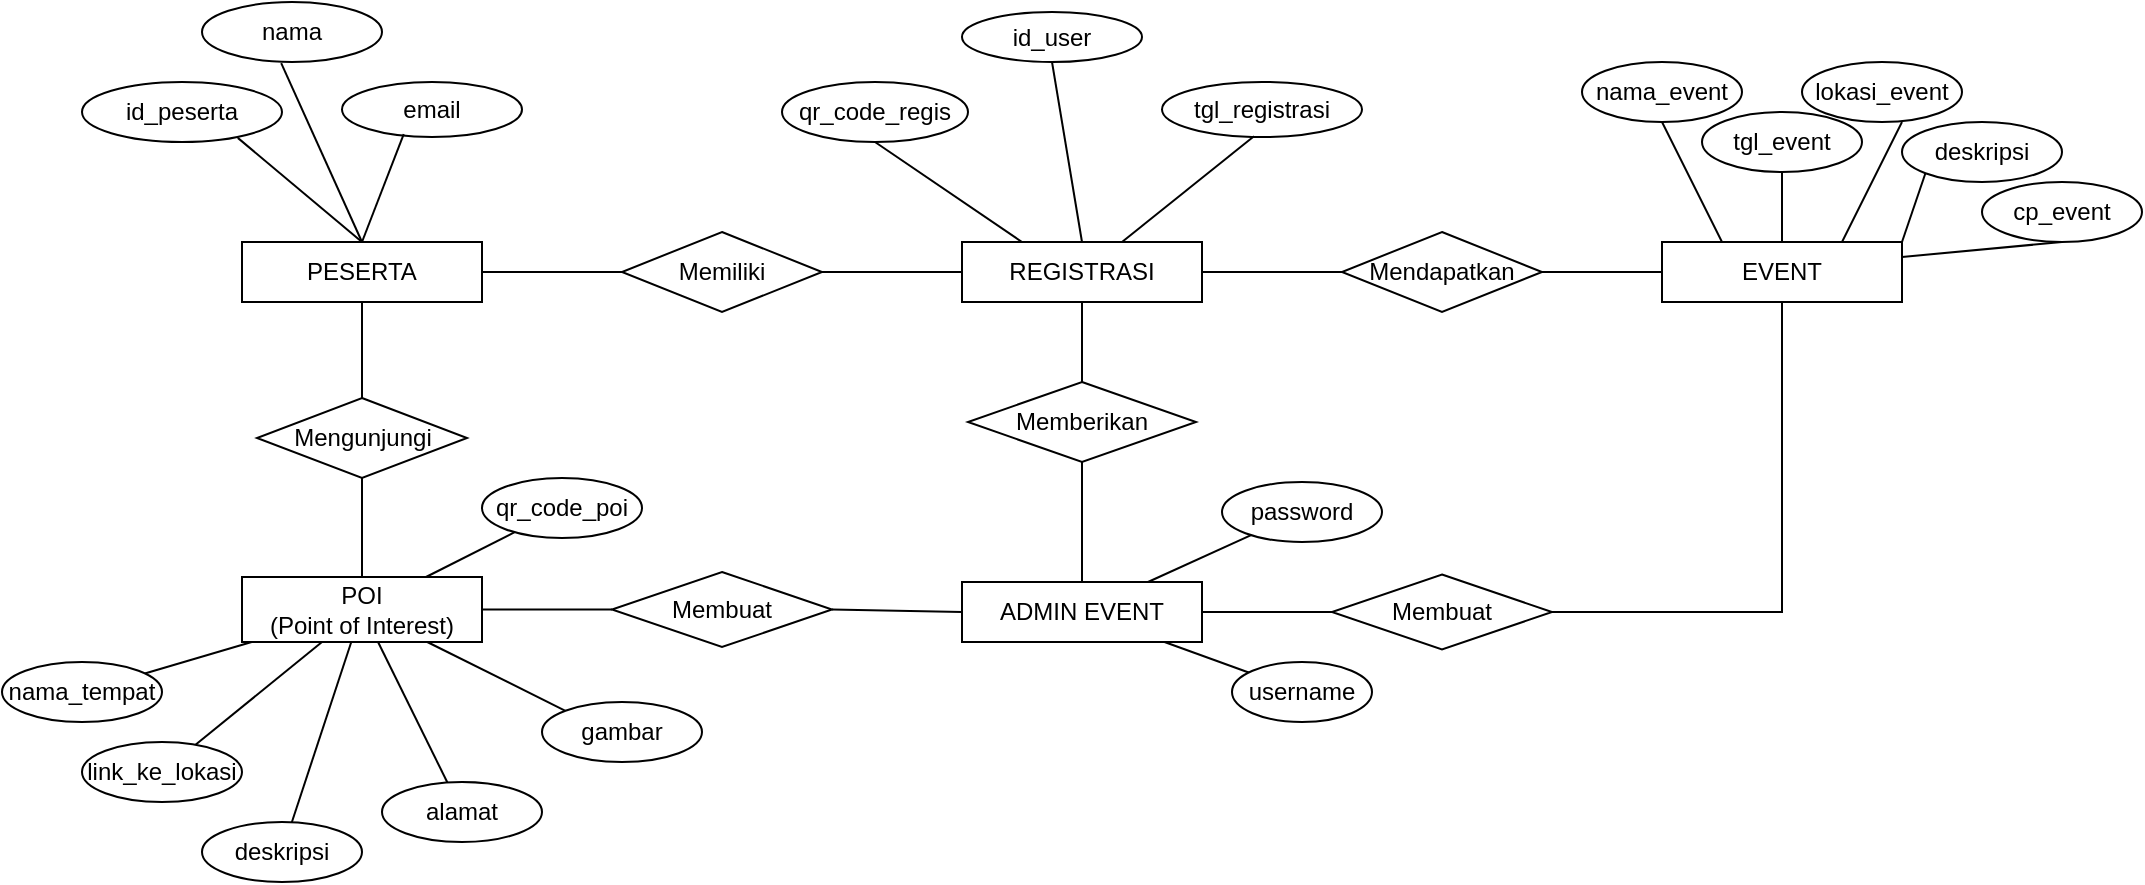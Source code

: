 <mxfile version="28.0.7">
  <diagram name="Page-1" id="OKyLxdBVDZKnVGsT_s5w">
    <mxGraphModel dx="868" dy="539" grid="1" gridSize="10" guides="1" tooltips="1" connect="1" arrows="1" fold="1" page="1" pageScale="1" pageWidth="850" pageHeight="1100" math="0" shadow="0">
      <root>
        <mxCell id="0" />
        <mxCell id="1" parent="0" />
        <mxCell id="aQkHbzhZn3qy7GX3IeXV-1" value="PESERTA" style="rounded=0;whiteSpace=wrap;html=1;" vertex="1" parent="1">
          <mxGeometry x="130" y="260" width="120" height="30" as="geometry" />
        </mxCell>
        <mxCell id="aQkHbzhZn3qy7GX3IeXV-2" value="Memiliki" style="rhombus;whiteSpace=wrap;html=1;" vertex="1" parent="1">
          <mxGeometry x="320" y="255" width="100" height="40" as="geometry" />
        </mxCell>
        <mxCell id="aQkHbzhZn3qy7GX3IeXV-3" value="REGISTRASI" style="rounded=0;whiteSpace=wrap;html=1;" vertex="1" parent="1">
          <mxGeometry x="490" y="260" width="120" height="30" as="geometry" />
        </mxCell>
        <mxCell id="aQkHbzhZn3qy7GX3IeXV-4" value="" style="endArrow=none;html=1;rounded=0;entryX=0;entryY=0.5;entryDx=0;entryDy=0;exitX=1;exitY=0.5;exitDx=0;exitDy=0;" edge="1" parent="1" target="aQkHbzhZn3qy7GX3IeXV-2" source="aQkHbzhZn3qy7GX3IeXV-1">
          <mxGeometry width="50" height="50" relative="1" as="geometry">
            <mxPoint x="250" y="290" as="sourcePoint" />
            <mxPoint x="300" y="240" as="targetPoint" />
          </mxGeometry>
        </mxCell>
        <mxCell id="aQkHbzhZn3qy7GX3IeXV-5" value="id_peserta" style="ellipse;whiteSpace=wrap;html=1;" vertex="1" parent="1">
          <mxGeometry x="50" y="180" width="100" height="30" as="geometry" />
        </mxCell>
        <mxCell id="aQkHbzhZn3qy7GX3IeXV-6" value="nama" style="ellipse;whiteSpace=wrap;html=1;" vertex="1" parent="1">
          <mxGeometry x="110" y="140" width="90" height="30" as="geometry" />
        </mxCell>
        <mxCell id="aQkHbzhZn3qy7GX3IeXV-7" value="email" style="ellipse;whiteSpace=wrap;html=1;" vertex="1" parent="1">
          <mxGeometry x="180" y="180" width="90" height="27.5" as="geometry" />
        </mxCell>
        <mxCell id="aQkHbzhZn3qy7GX3IeXV-8" value="" style="endArrow=none;html=1;rounded=0;exitX=0.5;exitY=0;exitDx=0;exitDy=0;entryX=0.779;entryY=0.931;entryDx=0;entryDy=0;entryPerimeter=0;" edge="1" parent="1" source="aQkHbzhZn3qy7GX3IeXV-1" target="aQkHbzhZn3qy7GX3IeXV-5">
          <mxGeometry width="50" height="50" relative="1" as="geometry">
            <mxPoint x="80" y="270" as="sourcePoint" />
            <mxPoint x="130" y="220" as="targetPoint" />
          </mxGeometry>
        </mxCell>
        <mxCell id="aQkHbzhZn3qy7GX3IeXV-9" value="" style="endArrow=none;html=1;rounded=0;exitX=0.5;exitY=0;exitDx=0;exitDy=0;entryX=0.44;entryY=1.019;entryDx=0;entryDy=0;entryPerimeter=0;" edge="1" parent="1" source="aQkHbzhZn3qy7GX3IeXV-1" target="aQkHbzhZn3qy7GX3IeXV-6">
          <mxGeometry width="50" height="50" relative="1" as="geometry">
            <mxPoint x="150" y="260" as="sourcePoint" />
            <mxPoint x="200" y="210" as="targetPoint" />
          </mxGeometry>
        </mxCell>
        <mxCell id="aQkHbzhZn3qy7GX3IeXV-10" value="" style="endArrow=none;html=1;rounded=0;entryX=0.343;entryY=0.946;entryDx=0;entryDy=0;entryPerimeter=0;" edge="1" parent="1" target="aQkHbzhZn3qy7GX3IeXV-7">
          <mxGeometry width="50" height="50" relative="1" as="geometry">
            <mxPoint x="190" y="260" as="sourcePoint" />
            <mxPoint x="270" y="220" as="targetPoint" />
          </mxGeometry>
        </mxCell>
        <mxCell id="aQkHbzhZn3qy7GX3IeXV-11" value="" style="endArrow=none;html=1;rounded=0;entryX=0;entryY=0.5;entryDx=0;entryDy=0;exitX=1;exitY=0.5;exitDx=0;exitDy=0;" edge="1" parent="1" target="aQkHbzhZn3qy7GX3IeXV-3" source="aQkHbzhZn3qy7GX3IeXV-2">
          <mxGeometry width="50" height="50" relative="1" as="geometry">
            <mxPoint x="420" y="290" as="sourcePoint" />
            <mxPoint x="470" y="240" as="targetPoint" />
          </mxGeometry>
        </mxCell>
        <mxCell id="aQkHbzhZn3qy7GX3IeXV-12" value="Mendapatkan" style="rhombus;whiteSpace=wrap;html=1;" vertex="1" parent="1">
          <mxGeometry x="680" y="255" width="100" height="40" as="geometry" />
        </mxCell>
        <mxCell id="aQkHbzhZn3qy7GX3IeXV-13" value="EVENT" style="rounded=0;whiteSpace=wrap;html=1;" vertex="1" parent="1">
          <mxGeometry x="840" y="260" width="120" height="30" as="geometry" />
        </mxCell>
        <mxCell id="aQkHbzhZn3qy7GX3IeXV-14" value="" style="endArrow=none;html=1;rounded=0;entryX=0;entryY=0.5;entryDx=0;entryDy=0;exitX=1;exitY=0.5;exitDx=0;exitDy=0;" edge="1" parent="1" source="aQkHbzhZn3qy7GX3IeXV-3" target="aQkHbzhZn3qy7GX3IeXV-12">
          <mxGeometry width="50" height="50" relative="1" as="geometry">
            <mxPoint x="610" y="300" as="sourcePoint" />
            <mxPoint x="660" y="250" as="targetPoint" />
          </mxGeometry>
        </mxCell>
        <mxCell id="aQkHbzhZn3qy7GX3IeXV-15" value="" style="endArrow=none;html=1;rounded=0;exitX=1;exitY=0.5;exitDx=0;exitDy=0;entryX=0;entryY=0.5;entryDx=0;entryDy=0;" edge="1" parent="1" source="aQkHbzhZn3qy7GX3IeXV-12" target="aQkHbzhZn3qy7GX3IeXV-13">
          <mxGeometry width="50" height="50" relative="1" as="geometry">
            <mxPoint x="780" y="290" as="sourcePoint" />
            <mxPoint x="840" y="290" as="targetPoint" />
          </mxGeometry>
        </mxCell>
        <mxCell id="aQkHbzhZn3qy7GX3IeXV-17" value="qr_code_regis" style="ellipse;whiteSpace=wrap;html=1;" vertex="1" parent="1">
          <mxGeometry x="400" y="180" width="93" height="30" as="geometry" />
        </mxCell>
        <mxCell id="aQkHbzhZn3qy7GX3IeXV-18" value="id_user" style="ellipse;whiteSpace=wrap;html=1;" vertex="1" parent="1">
          <mxGeometry x="490" y="145" width="90" height="25" as="geometry" />
        </mxCell>
        <mxCell id="aQkHbzhZn3qy7GX3IeXV-19" value="tgl_registrasi" style="ellipse;whiteSpace=wrap;html=1;" vertex="1" parent="1">
          <mxGeometry x="590" y="180" width="100" height="27.5" as="geometry" />
        </mxCell>
        <mxCell id="aQkHbzhZn3qy7GX3IeXV-21" value="" style="endArrow=none;html=1;rounded=0;exitX=0.25;exitY=0;exitDx=0;exitDy=0;entryX=0.5;entryY=1;entryDx=0;entryDy=0;" edge="1" parent="1" source="aQkHbzhZn3qy7GX3IeXV-3" target="aQkHbzhZn3qy7GX3IeXV-17">
          <mxGeometry width="50" height="50" relative="1" as="geometry">
            <mxPoint x="470" y="260" as="sourcePoint" />
            <mxPoint x="520" y="210" as="targetPoint" />
          </mxGeometry>
        </mxCell>
        <mxCell id="aQkHbzhZn3qy7GX3IeXV-22" value="" style="endArrow=none;html=1;rounded=0;exitX=0.5;exitY=0;exitDx=0;exitDy=0;entryX=0.5;entryY=1;entryDx=0;entryDy=0;" edge="1" parent="1" source="aQkHbzhZn3qy7GX3IeXV-3" target="aQkHbzhZn3qy7GX3IeXV-18">
          <mxGeometry width="50" height="50" relative="1" as="geometry">
            <mxPoint x="560" y="250" as="sourcePoint" />
            <mxPoint x="570" y="230" as="targetPoint" />
          </mxGeometry>
        </mxCell>
        <mxCell id="aQkHbzhZn3qy7GX3IeXV-23" value="" style="endArrow=none;html=1;rounded=0;entryX=0.46;entryY=0.986;entryDx=0;entryDy=0;entryPerimeter=0;" edge="1" parent="1" target="aQkHbzhZn3qy7GX3IeXV-19">
          <mxGeometry width="50" height="50" relative="1" as="geometry">
            <mxPoint x="570" y="260" as="sourcePoint" />
            <mxPoint x="620" y="210" as="targetPoint" />
          </mxGeometry>
        </mxCell>
        <mxCell id="aQkHbzhZn3qy7GX3IeXV-24" value="Mengunjungi" style="rhombus;whiteSpace=wrap;html=1;" vertex="1" parent="1">
          <mxGeometry x="137.5" y="338" width="105" height="40" as="geometry" />
        </mxCell>
        <mxCell id="aQkHbzhZn3qy7GX3IeXV-68" style="edgeStyle=orthogonalEdgeStyle;rounded=0;orthogonalLoop=1;jettySize=auto;html=1;entryX=0.5;entryY=1;entryDx=0;entryDy=0;endArrow=none;endFill=0;" edge="1" parent="1" source="aQkHbzhZn3qy7GX3IeXV-25" target="aQkHbzhZn3qy7GX3IeXV-24">
          <mxGeometry relative="1" as="geometry" />
        </mxCell>
        <mxCell id="aQkHbzhZn3qy7GX3IeXV-74" style="rounded=0;orthogonalLoop=1;jettySize=auto;html=1;entryX=0;entryY=0;entryDx=0;entryDy=0;endArrow=none;endFill=0;" edge="1" parent="1" source="aQkHbzhZn3qy7GX3IeXV-25" target="aQkHbzhZn3qy7GX3IeXV-64">
          <mxGeometry relative="1" as="geometry" />
        </mxCell>
        <mxCell id="aQkHbzhZn3qy7GX3IeXV-75" style="rounded=0;orthogonalLoop=1;jettySize=auto;html=1;endArrow=none;endFill=0;" edge="1" parent="1" source="aQkHbzhZn3qy7GX3IeXV-25" target="aQkHbzhZn3qy7GX3IeXV-53">
          <mxGeometry relative="1" as="geometry" />
        </mxCell>
        <mxCell id="aQkHbzhZn3qy7GX3IeXV-76" style="rounded=0;orthogonalLoop=1;jettySize=auto;html=1;endArrow=none;endFill=0;" edge="1" parent="1" source="aQkHbzhZn3qy7GX3IeXV-25" target="aQkHbzhZn3qy7GX3IeXV-51">
          <mxGeometry relative="1" as="geometry" />
        </mxCell>
        <mxCell id="aQkHbzhZn3qy7GX3IeXV-25" value="POI&lt;div&gt;(Point of Interest)&lt;/div&gt;" style="rounded=0;whiteSpace=wrap;html=1;" vertex="1" parent="1">
          <mxGeometry x="130" y="427.5" width="120" height="32.5" as="geometry" />
        </mxCell>
        <mxCell id="aQkHbzhZn3qy7GX3IeXV-26" value="Membuat" style="rhombus;whiteSpace=wrap;html=1;" vertex="1" parent="1">
          <mxGeometry x="315" y="425" width="110" height="37.5" as="geometry" />
        </mxCell>
        <mxCell id="aQkHbzhZn3qy7GX3IeXV-67" style="edgeStyle=orthogonalEdgeStyle;rounded=0;orthogonalLoop=1;jettySize=auto;html=1;entryX=0.5;entryY=1;entryDx=0;entryDy=0;endArrow=none;endFill=0;" edge="1" parent="1" source="aQkHbzhZn3qy7GX3IeXV-27" target="aQkHbzhZn3qy7GX3IeXV-29">
          <mxGeometry relative="1" as="geometry" />
        </mxCell>
        <mxCell id="aQkHbzhZn3qy7GX3IeXV-27" value="ADMIN EVENT" style="rounded=0;whiteSpace=wrap;html=1;" vertex="1" parent="1">
          <mxGeometry x="490" y="430" width="120" height="30" as="geometry" />
        </mxCell>
        <mxCell id="aQkHbzhZn3qy7GX3IeXV-66" style="edgeStyle=orthogonalEdgeStyle;rounded=0;orthogonalLoop=1;jettySize=auto;html=1;endArrow=none;endFill=0;" edge="1" parent="1" source="aQkHbzhZn3qy7GX3IeXV-28" target="aQkHbzhZn3qy7GX3IeXV-27">
          <mxGeometry relative="1" as="geometry" />
        </mxCell>
        <mxCell id="aQkHbzhZn3qy7GX3IeXV-28" value="Membuat" style="rhombus;whiteSpace=wrap;html=1;" vertex="1" parent="1">
          <mxGeometry x="675" y="426.25" width="110" height="37.5" as="geometry" />
        </mxCell>
        <mxCell id="aQkHbzhZn3qy7GX3IeXV-29" value="Memberikan" style="rhombus;whiteSpace=wrap;html=1;" vertex="1" parent="1">
          <mxGeometry x="493" y="330" width="114" height="40" as="geometry" />
        </mxCell>
        <mxCell id="aQkHbzhZn3qy7GX3IeXV-30" value="" style="endArrow=none;html=1;rounded=0;exitX=0.5;exitY=0;exitDx=0;exitDy=0;entryX=0.5;entryY=1;entryDx=0;entryDy=0;" edge="1" parent="1" source="aQkHbzhZn3qy7GX3IeXV-24" target="aQkHbzhZn3qy7GX3IeXV-1">
          <mxGeometry width="50" height="50" relative="1" as="geometry">
            <mxPoint x="140" y="370" as="sourcePoint" />
            <mxPoint x="190" y="320" as="targetPoint" />
          </mxGeometry>
        </mxCell>
        <mxCell id="aQkHbzhZn3qy7GX3IeXV-32" value="" style="endArrow=none;html=1;rounded=0;entryX=0;entryY=0.5;entryDx=0;entryDy=0;exitX=1;exitY=0.5;exitDx=0;exitDy=0;" edge="1" parent="1" target="aQkHbzhZn3qy7GX3IeXV-26" source="aQkHbzhZn3qy7GX3IeXV-25">
          <mxGeometry width="50" height="50" relative="1" as="geometry">
            <mxPoint x="250" y="550" as="sourcePoint" />
            <mxPoint x="300" y="500" as="targetPoint" />
          </mxGeometry>
        </mxCell>
        <mxCell id="aQkHbzhZn3qy7GX3IeXV-33" value="" style="endArrow=none;html=1;rounded=0;entryX=0;entryY=0.5;entryDx=0;entryDy=0;exitX=1;exitY=0.5;exitDx=0;exitDy=0;" edge="1" parent="1" target="aQkHbzhZn3qy7GX3IeXV-27" source="aQkHbzhZn3qy7GX3IeXV-26">
          <mxGeometry width="50" height="50" relative="1" as="geometry">
            <mxPoint x="430" y="550" as="sourcePoint" />
            <mxPoint x="480" y="500" as="targetPoint" />
          </mxGeometry>
        </mxCell>
        <mxCell id="aQkHbzhZn3qy7GX3IeXV-36" value="" style="endArrow=none;html=1;rounded=0;exitX=0.5;exitY=0;exitDx=0;exitDy=0;entryX=0.5;entryY=1;entryDx=0;entryDy=0;" edge="1" parent="1" source="aQkHbzhZn3qy7GX3IeXV-29" target="aQkHbzhZn3qy7GX3IeXV-3">
          <mxGeometry width="50" height="50" relative="1" as="geometry">
            <mxPoint x="510" y="370" as="sourcePoint" />
            <mxPoint x="560" y="320" as="targetPoint" />
          </mxGeometry>
        </mxCell>
        <mxCell id="aQkHbzhZn3qy7GX3IeXV-37" value="" style="endArrow=none;html=1;rounded=0;entryX=0.5;entryY=1;entryDx=0;entryDy=0;exitX=1;exitY=0.5;exitDx=0;exitDy=0;" edge="1" parent="1" target="aQkHbzhZn3qy7GX3IeXV-13" source="aQkHbzhZn3qy7GX3IeXV-28">
          <mxGeometry width="50" height="50" relative="1" as="geometry">
            <mxPoint x="820" y="550" as="sourcePoint" />
            <mxPoint x="890" y="550" as="targetPoint" />
            <Array as="points">
              <mxPoint x="900" y="445" />
            </Array>
          </mxGeometry>
        </mxCell>
        <mxCell id="aQkHbzhZn3qy7GX3IeXV-39" value="nama_event" style="ellipse;whiteSpace=wrap;html=1;" vertex="1" parent="1">
          <mxGeometry x="800" y="170" width="80" height="30" as="geometry" />
        </mxCell>
        <mxCell id="aQkHbzhZn3qy7GX3IeXV-40" value="tgl_event" style="ellipse;whiteSpace=wrap;html=1;" vertex="1" parent="1">
          <mxGeometry x="860" y="195" width="80" height="30" as="geometry" />
        </mxCell>
        <mxCell id="aQkHbzhZn3qy7GX3IeXV-41" value="lokasi_event" style="ellipse;whiteSpace=wrap;html=1;" vertex="1" parent="1">
          <mxGeometry x="910" y="170" width="80" height="30" as="geometry" />
        </mxCell>
        <mxCell id="aQkHbzhZn3qy7GX3IeXV-42" value="deskripsi" style="ellipse;whiteSpace=wrap;html=1;" vertex="1" parent="1">
          <mxGeometry x="960" y="200" width="80" height="30" as="geometry" />
        </mxCell>
        <mxCell id="aQkHbzhZn3qy7GX3IeXV-43" value="cp_event" style="ellipse;whiteSpace=wrap;html=1;" vertex="1" parent="1">
          <mxGeometry x="1000" y="230" width="80" height="30" as="geometry" />
        </mxCell>
        <mxCell id="aQkHbzhZn3qy7GX3IeXV-45" value="" style="endArrow=none;html=1;rounded=0;exitX=0.25;exitY=0;exitDx=0;exitDy=0;" edge="1" parent="1" source="aQkHbzhZn3qy7GX3IeXV-13">
          <mxGeometry width="50" height="50" relative="1" as="geometry">
            <mxPoint x="790" y="250" as="sourcePoint" />
            <mxPoint x="840" y="200" as="targetPoint" />
          </mxGeometry>
        </mxCell>
        <mxCell id="aQkHbzhZn3qy7GX3IeXV-46" value="" style="endArrow=none;html=1;rounded=0;entryX=0.5;entryY=1;entryDx=0;entryDy=0;exitX=0.5;exitY=0;exitDx=0;exitDy=0;" edge="1" parent="1" source="aQkHbzhZn3qy7GX3IeXV-13" target="aQkHbzhZn3qy7GX3IeXV-40">
          <mxGeometry width="50" height="50" relative="1" as="geometry">
            <mxPoint x="870" y="280" as="sourcePoint" />
            <mxPoint x="920" y="230" as="targetPoint" />
          </mxGeometry>
        </mxCell>
        <mxCell id="aQkHbzhZn3qy7GX3IeXV-47" value="" style="endArrow=none;html=1;rounded=0;exitX=0.75;exitY=0;exitDx=0;exitDy=0;" edge="1" parent="1" source="aQkHbzhZn3qy7GX3IeXV-13">
          <mxGeometry width="50" height="50" relative="1" as="geometry">
            <mxPoint x="910" y="250" as="sourcePoint" />
            <mxPoint x="960" y="200" as="targetPoint" />
          </mxGeometry>
        </mxCell>
        <mxCell id="aQkHbzhZn3qy7GX3IeXV-48" value="" style="endArrow=none;html=1;rounded=0;entryX=0;entryY=1;entryDx=0;entryDy=0;exitX=1;exitY=0;exitDx=0;exitDy=0;" edge="1" parent="1" source="aQkHbzhZn3qy7GX3IeXV-13" target="aQkHbzhZn3qy7GX3IeXV-42">
          <mxGeometry width="50" height="50" relative="1" as="geometry">
            <mxPoint x="930" y="300" as="sourcePoint" />
            <mxPoint x="980" y="250" as="targetPoint" />
          </mxGeometry>
        </mxCell>
        <mxCell id="aQkHbzhZn3qy7GX3IeXV-49" value="" style="endArrow=none;html=1;rounded=0;exitX=1;exitY=0.25;exitDx=0;exitDy=0;" edge="1" parent="1" source="aQkHbzhZn3qy7GX3IeXV-13">
          <mxGeometry width="50" height="50" relative="1" as="geometry">
            <mxPoint x="990" y="310" as="sourcePoint" />
            <mxPoint x="1040" y="260" as="targetPoint" />
          </mxGeometry>
        </mxCell>
        <mxCell id="aQkHbzhZn3qy7GX3IeXV-73" style="rounded=0;orthogonalLoop=1;jettySize=auto;html=1;endArrow=none;endFill=0;" edge="1" parent="1" source="aQkHbzhZn3qy7GX3IeXV-50" target="aQkHbzhZn3qy7GX3IeXV-25">
          <mxGeometry relative="1" as="geometry" />
        </mxCell>
        <mxCell id="aQkHbzhZn3qy7GX3IeXV-50" value="nama_tempat" style="ellipse;whiteSpace=wrap;html=1;" vertex="1" parent="1">
          <mxGeometry x="10" y="470" width="80" height="30" as="geometry" />
        </mxCell>
        <mxCell id="aQkHbzhZn3qy7GX3IeXV-51" value="deskripsi" style="ellipse;whiteSpace=wrap;html=1;" vertex="1" parent="1">
          <mxGeometry x="110" y="550" width="80" height="30" as="geometry" />
        </mxCell>
        <mxCell id="aQkHbzhZn3qy7GX3IeXV-77" style="rounded=0;orthogonalLoop=1;jettySize=auto;html=1;endArrow=none;endFill=0;" edge="1" parent="1" source="aQkHbzhZn3qy7GX3IeXV-52" target="aQkHbzhZn3qy7GX3IeXV-25">
          <mxGeometry relative="1" as="geometry" />
        </mxCell>
        <mxCell id="aQkHbzhZn3qy7GX3IeXV-52" value="link_ke_lokasi" style="ellipse;whiteSpace=wrap;html=1;" vertex="1" parent="1">
          <mxGeometry x="50" y="510" width="80" height="30" as="geometry" />
        </mxCell>
        <mxCell id="aQkHbzhZn3qy7GX3IeXV-53" value="alamat" style="ellipse;whiteSpace=wrap;html=1;" vertex="1" parent="1">
          <mxGeometry x="200" y="530" width="80" height="30" as="geometry" />
        </mxCell>
        <mxCell id="aQkHbzhZn3qy7GX3IeXV-71" style="rounded=0;orthogonalLoop=1;jettySize=auto;html=1;endArrow=none;endFill=0;" edge="1" parent="1" source="aQkHbzhZn3qy7GX3IeXV-59" target="aQkHbzhZn3qy7GX3IeXV-27">
          <mxGeometry relative="1" as="geometry" />
        </mxCell>
        <mxCell id="aQkHbzhZn3qy7GX3IeXV-59" value="username" style="ellipse;whiteSpace=wrap;html=1;" vertex="1" parent="1">
          <mxGeometry x="625" y="470" width="70" height="30" as="geometry" />
        </mxCell>
        <mxCell id="aQkHbzhZn3qy7GX3IeXV-70" style="rounded=0;orthogonalLoop=1;jettySize=auto;html=1;endArrow=none;endFill=0;" edge="1" parent="1" source="aQkHbzhZn3qy7GX3IeXV-60" target="aQkHbzhZn3qy7GX3IeXV-27">
          <mxGeometry relative="1" as="geometry" />
        </mxCell>
        <mxCell id="aQkHbzhZn3qy7GX3IeXV-60" value="password" style="ellipse;whiteSpace=wrap;html=1;" vertex="1" parent="1">
          <mxGeometry x="620" y="380" width="80" height="30" as="geometry" />
        </mxCell>
        <mxCell id="aQkHbzhZn3qy7GX3IeXV-64" value="gambar" style="ellipse;whiteSpace=wrap;html=1;" vertex="1" parent="1">
          <mxGeometry x="280" y="490" width="80" height="30" as="geometry" />
        </mxCell>
        <mxCell id="aQkHbzhZn3qy7GX3IeXV-79" style="rounded=0;orthogonalLoop=1;jettySize=auto;html=1;endArrow=none;endFill=0;" edge="1" parent="1" source="aQkHbzhZn3qy7GX3IeXV-78" target="aQkHbzhZn3qy7GX3IeXV-25">
          <mxGeometry relative="1" as="geometry" />
        </mxCell>
        <mxCell id="aQkHbzhZn3qy7GX3IeXV-78" value="qr_code_poi" style="ellipse;whiteSpace=wrap;html=1;" vertex="1" parent="1">
          <mxGeometry x="250" y="378" width="80" height="30" as="geometry" />
        </mxCell>
      </root>
    </mxGraphModel>
  </diagram>
</mxfile>
